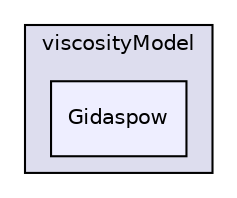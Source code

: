 digraph "applications/solvers/multiphase/twoPhaseEulerFoam/phaseCompressibleTurbulenceModels/kineticTheoryModels/viscosityModel/Gidaspow" {
  bgcolor=transparent;
  compound=true
  node [ fontsize="10", fontname="Helvetica"];
  edge [ labelfontsize="10", labelfontname="Helvetica"];
  subgraph clusterdir_3a016090ec0dbe2adbd41e72261da980 {
    graph [ bgcolor="#ddddee", pencolor="black", label="viscosityModel" fontname="Helvetica", fontsize="10", URL="dir_3a016090ec0dbe2adbd41e72261da980.html"]
  dir_6376b08a1a0cc667429a7c0fc0c9daee [shape=box, label="Gidaspow", style="filled", fillcolor="#eeeeff", pencolor="black", URL="dir_6376b08a1a0cc667429a7c0fc0c9daee.html"];
  }
}
